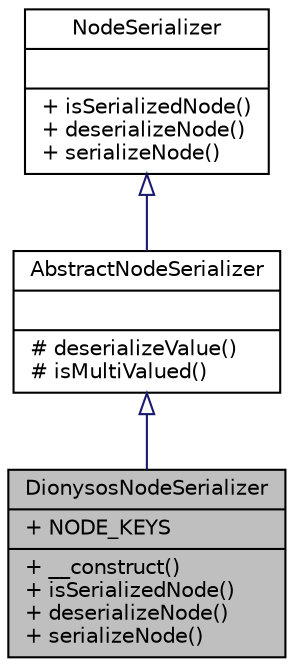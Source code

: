 digraph "DionysosNodeSerializer"
{
  edge [fontname="Helvetica",fontsize="10",labelfontname="Helvetica",labelfontsize="10"];
  node [fontname="Helvetica",fontsize="10",shape=record];
  Node0 [label="{DionysosNodeSerializer\n|+ NODE_KEYS\l|+ __construct()\l+ isSerializedNode()\l+ deserializeNode()\l+ serializeNode()\l}",height=0.2,width=0.4,color="black", fillcolor="grey75", style="filled", fontcolor="black"];
  Node1 -> Node0 [dir="back",color="midnightblue",fontsize="10",style="solid",arrowtail="onormal",fontname="Helvetica"];
  Node1 [label="{AbstractNodeSerializer\n||# deserializeValue()\l# isMultiValued()\l}",height=0.2,width=0.4,color="black", fillcolor="white", style="filled",URL="$classwcmf_1_1lib_1_1model_1_1impl_1_1_abstract_node_serializer.html",tooltip="NodeSerializerBase is a base class for NodeSerialize implementations. "];
  Node2 -> Node1 [dir="back",color="midnightblue",fontsize="10",style="solid",arrowtail="onormal",fontname="Helvetica"];
  Node2 [label="{NodeSerializer\n||+ isSerializedNode()\l+ deserializeNode()\l+ serializeNode()\l}",height=0.2,width=0.4,color="black", fillcolor="white", style="filled",URL="$interfacewcmf_1_1lib_1_1model_1_1_node_serializer.html",tooltip="NodeSerializer implementations are used to serialize Nodes into an array representation or deserializ..."];
}
